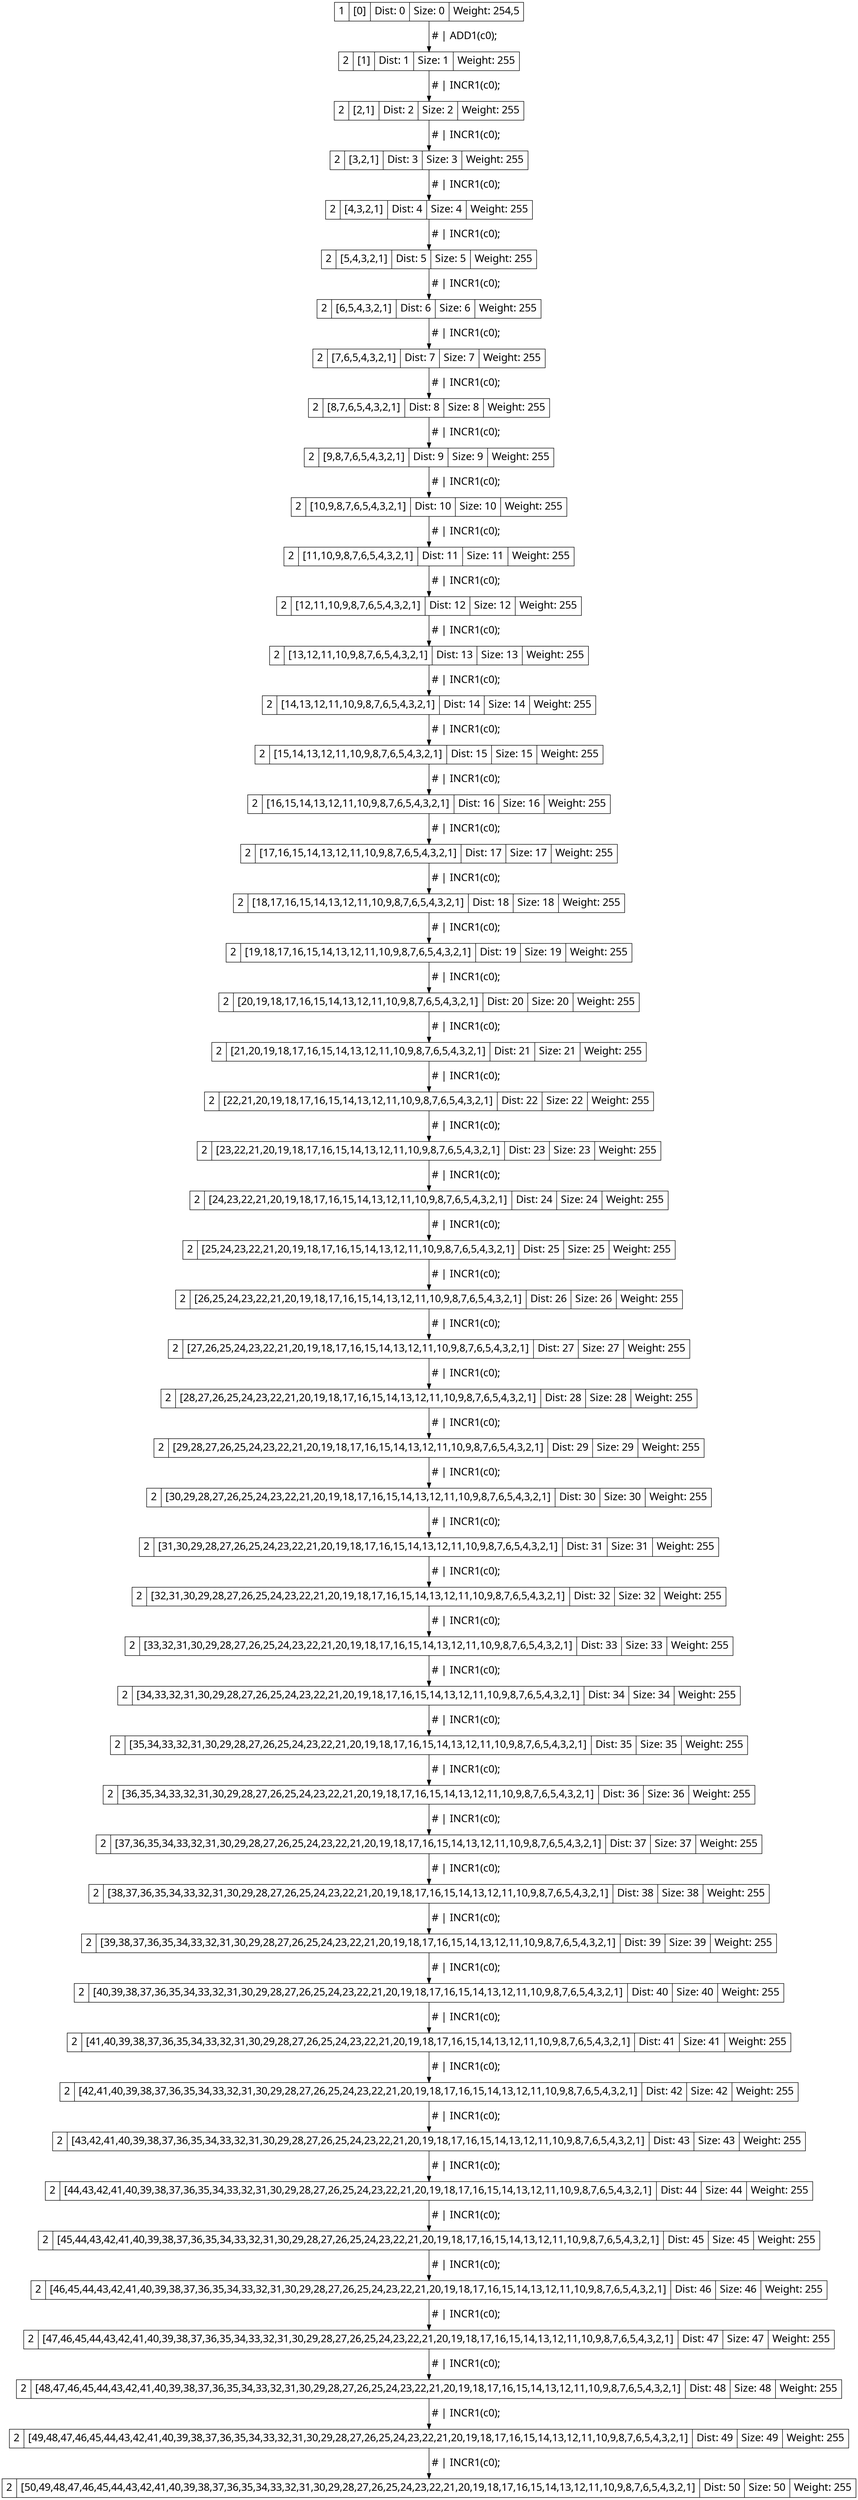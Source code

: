 digraph g{
node[shape=record fontname=Calibri fontsize = 20]
edge[fontname = Calibri fontsize = 20]
0->1[label=" # | ADD1(c0); "]
0[label="1 | [0] | Dist: 0 | Size: 0 | Weight: 254,5"]
1[label="2 | [1] | Dist: 1 | Size: 1 | Weight: 255"]
1->2[label=" # | INCR1(c0); "]
1[label="2 | [1] | Dist: 1 | Size: 1 | Weight: 255"]
2[label="2 | [2,1] | Dist: 2 | Size: 2 | Weight: 255"]
2->3[label=" # | INCR1(c0); "]
2[label="2 | [2,1] | Dist: 2 | Size: 2 | Weight: 255"]
3[label="2 | [3,2,1] | Dist: 3 | Size: 3 | Weight: 255"]
3->4[label=" # | INCR1(c0); "]
3[label="2 | [3,2,1] | Dist: 3 | Size: 3 | Weight: 255"]
4[label="2 | [4,3,2,1] | Dist: 4 | Size: 4 | Weight: 255"]
4->5[label=" # | INCR1(c0); "]
4[label="2 | [4,3,2,1] | Dist: 4 | Size: 4 | Weight: 255"]
5[label="2 | [5,4,3,2,1] | Dist: 5 | Size: 5 | Weight: 255"]
5->6[label=" # | INCR1(c0); "]
5[label="2 | [5,4,3,2,1] | Dist: 5 | Size: 5 | Weight: 255"]
6[label="2 | [6,5,4,3,2,1] | Dist: 6 | Size: 6 | Weight: 255"]
6->7[label=" # | INCR1(c0); "]
6[label="2 | [6,5,4,3,2,1] | Dist: 6 | Size: 6 | Weight: 255"]
7[label="2 | [7,6,5,4,3,2,1] | Dist: 7 | Size: 7 | Weight: 255"]
7->8[label=" # | INCR1(c0); "]
7[label="2 | [7,6,5,4,3,2,1] | Dist: 7 | Size: 7 | Weight: 255"]
8[label="2 | [8,7,6,5,4,3,2,1] | Dist: 8 | Size: 8 | Weight: 255"]
8->9[label=" # | INCR1(c0); "]
8[label="2 | [8,7,6,5,4,3,2,1] | Dist: 8 | Size: 8 | Weight: 255"]
9[label="2 | [9,8,7,6,5,4,3,2,1] | Dist: 9 | Size: 9 | Weight: 255"]
9->10[label=" # | INCR1(c0); "]
9[label="2 | [9,8,7,6,5,4,3,2,1] | Dist: 9 | Size: 9 | Weight: 255"]
10[label="2 | [10,9,8,7,6,5,4,3,2,1] | Dist: 10 | Size: 10 | Weight: 255"]
10->11[label=" # | INCR1(c0); "]
10[label="2 | [10,9,8,7,6,5,4,3,2,1] | Dist: 10 | Size: 10 | Weight: 255"]
11[label="2 | [11,10,9,8,7,6,5,4,3,2,1] | Dist: 11 | Size: 11 | Weight: 255"]
11->12[label=" # | INCR1(c0); "]
11[label="2 | [11,10,9,8,7,6,5,4,3,2,1] | Dist: 11 | Size: 11 | Weight: 255"]
12[label="2 | [12,11,10,9,8,7,6,5,4,3,2,1] | Dist: 12 | Size: 12 | Weight: 255"]
12->13[label=" # | INCR1(c0); "]
12[label="2 | [12,11,10,9,8,7,6,5,4,3,2,1] | Dist: 12 | Size: 12 | Weight: 255"]
13[label="2 | [13,12,11,10,9,8,7,6,5,4,3,2,1] | Dist: 13 | Size: 13 | Weight: 255"]
13->14[label=" # | INCR1(c0); "]
13[label="2 | [13,12,11,10,9,8,7,6,5,4,3,2,1] | Dist: 13 | Size: 13 | Weight: 255"]
14[label="2 | [14,13,12,11,10,9,8,7,6,5,4,3,2,1] | Dist: 14 | Size: 14 | Weight: 255"]
14->15[label=" # | INCR1(c0); "]
14[label="2 | [14,13,12,11,10,9,8,7,6,5,4,3,2,1] | Dist: 14 | Size: 14 | Weight: 255"]
15[label="2 | [15,14,13,12,11,10,9,8,7,6,5,4,3,2,1] | Dist: 15 | Size: 15 | Weight: 255"]
15->16[label=" # | INCR1(c0); "]
15[label="2 | [15,14,13,12,11,10,9,8,7,6,5,4,3,2,1] | Dist: 15 | Size: 15 | Weight: 255"]
16[label="2 | [16,15,14,13,12,11,10,9,8,7,6,5,4,3,2,1] | Dist: 16 | Size: 16 | Weight: 255"]
16->17[label=" # | INCR1(c0); "]
16[label="2 | [16,15,14,13,12,11,10,9,8,7,6,5,4,3,2,1] | Dist: 16 | Size: 16 | Weight: 255"]
17[label="2 | [17,16,15,14,13,12,11,10,9,8,7,6,5,4,3,2,1] | Dist: 17 | Size: 17 | Weight: 255"]
17->18[label=" # | INCR1(c0); "]
17[label="2 | [17,16,15,14,13,12,11,10,9,8,7,6,5,4,3,2,1] | Dist: 17 | Size: 17 | Weight: 255"]
18[label="2 | [18,17,16,15,14,13,12,11,10,9,8,7,6,5,4,3,2,1] | Dist: 18 | Size: 18 | Weight: 255"]
18->19[label=" # | INCR1(c0); "]
18[label="2 | [18,17,16,15,14,13,12,11,10,9,8,7,6,5,4,3,2,1] | Dist: 18 | Size: 18 | Weight: 255"]
19[label="2 | [19,18,17,16,15,14,13,12,11,10,9,8,7,6,5,4,3,2,1] | Dist: 19 | Size: 19 | Weight: 255"]
19->20[label=" # | INCR1(c0); "]
19[label="2 | [19,18,17,16,15,14,13,12,11,10,9,8,7,6,5,4,3,2,1] | Dist: 19 | Size: 19 | Weight: 255"]
20[label="2 | [20,19,18,17,16,15,14,13,12,11,10,9,8,7,6,5,4,3,2,1] | Dist: 20 | Size: 20 | Weight: 255"]
20->21[label=" # | INCR1(c0); "]
20[label="2 | [20,19,18,17,16,15,14,13,12,11,10,9,8,7,6,5,4,3,2,1] | Dist: 20 | Size: 20 | Weight: 255"]
21[label="2 | [21,20,19,18,17,16,15,14,13,12,11,10,9,8,7,6,5,4,3,2,1] | Dist: 21 | Size: 21 | Weight: 255"]
21->22[label=" # | INCR1(c0); "]
21[label="2 | [21,20,19,18,17,16,15,14,13,12,11,10,9,8,7,6,5,4,3,2,1] | Dist: 21 | Size: 21 | Weight: 255"]
22[label="2 | [22,21,20,19,18,17,16,15,14,13,12,11,10,9,8,7,6,5,4,3,2,1] | Dist: 22 | Size: 22 | Weight: 255"]
22->23[label=" # | INCR1(c0); "]
22[label="2 | [22,21,20,19,18,17,16,15,14,13,12,11,10,9,8,7,6,5,4,3,2,1] | Dist: 22 | Size: 22 | Weight: 255"]
23[label="2 | [23,22,21,20,19,18,17,16,15,14,13,12,11,10,9,8,7,6,5,4,3,2,1] | Dist: 23 | Size: 23 | Weight: 255"]
23->24[label=" # | INCR1(c0); "]
23[label="2 | [23,22,21,20,19,18,17,16,15,14,13,12,11,10,9,8,7,6,5,4,3,2,1] | Dist: 23 | Size: 23 | Weight: 255"]
24[label="2 | [24,23,22,21,20,19,18,17,16,15,14,13,12,11,10,9,8,7,6,5,4,3,2,1] | Dist: 24 | Size: 24 | Weight: 255"]
24->25[label=" # | INCR1(c0); "]
24[label="2 | [24,23,22,21,20,19,18,17,16,15,14,13,12,11,10,9,8,7,6,5,4,3,2,1] | Dist: 24 | Size: 24 | Weight: 255"]
25[label="2 | [25,24,23,22,21,20,19,18,17,16,15,14,13,12,11,10,9,8,7,6,5,4,3,2,1] | Dist: 25 | Size: 25 | Weight: 255"]
25->26[label=" # | INCR1(c0); "]
25[label="2 | [25,24,23,22,21,20,19,18,17,16,15,14,13,12,11,10,9,8,7,6,5,4,3,2,1] | Dist: 25 | Size: 25 | Weight: 255"]
26[label="2 | [26,25,24,23,22,21,20,19,18,17,16,15,14,13,12,11,10,9,8,7,6,5,4,3,2,1] | Dist: 26 | Size: 26 | Weight: 255"]
26->27[label=" # | INCR1(c0); "]
26[label="2 | [26,25,24,23,22,21,20,19,18,17,16,15,14,13,12,11,10,9,8,7,6,5,4,3,2,1] | Dist: 26 | Size: 26 | Weight: 255"]
27[label="2 | [27,26,25,24,23,22,21,20,19,18,17,16,15,14,13,12,11,10,9,8,7,6,5,4,3,2,1] | Dist: 27 | Size: 27 | Weight: 255"]
27->28[label=" # | INCR1(c0); "]
27[label="2 | [27,26,25,24,23,22,21,20,19,18,17,16,15,14,13,12,11,10,9,8,7,6,5,4,3,2,1] | Dist: 27 | Size: 27 | Weight: 255"]
28[label="2 | [28,27,26,25,24,23,22,21,20,19,18,17,16,15,14,13,12,11,10,9,8,7,6,5,4,3,2,1] | Dist: 28 | Size: 28 | Weight: 255"]
28->29[label=" # | INCR1(c0); "]
28[label="2 | [28,27,26,25,24,23,22,21,20,19,18,17,16,15,14,13,12,11,10,9,8,7,6,5,4,3,2,1] | Dist: 28 | Size: 28 | Weight: 255"]
29[label="2 | [29,28,27,26,25,24,23,22,21,20,19,18,17,16,15,14,13,12,11,10,9,8,7,6,5,4,3,2,1] | Dist: 29 | Size: 29 | Weight: 255"]
29->30[label=" # | INCR1(c0); "]
29[label="2 | [29,28,27,26,25,24,23,22,21,20,19,18,17,16,15,14,13,12,11,10,9,8,7,6,5,4,3,2,1] | Dist: 29 | Size: 29 | Weight: 255"]
30[label="2 | [30,29,28,27,26,25,24,23,22,21,20,19,18,17,16,15,14,13,12,11,10,9,8,7,6,5,4,3,2,1] | Dist: 30 | Size: 30 | Weight: 255"]
30->31[label=" # | INCR1(c0); "]
30[label="2 | [30,29,28,27,26,25,24,23,22,21,20,19,18,17,16,15,14,13,12,11,10,9,8,7,6,5,4,3,2,1] | Dist: 30 | Size: 30 | Weight: 255"]
31[label="2 | [31,30,29,28,27,26,25,24,23,22,21,20,19,18,17,16,15,14,13,12,11,10,9,8,7,6,5,4,3,2,1] | Dist: 31 | Size: 31 | Weight: 255"]
31->32[label=" # | INCR1(c0); "]
31[label="2 | [31,30,29,28,27,26,25,24,23,22,21,20,19,18,17,16,15,14,13,12,11,10,9,8,7,6,5,4,3,2,1] | Dist: 31 | Size: 31 | Weight: 255"]
32[label="2 | [32,31,30,29,28,27,26,25,24,23,22,21,20,19,18,17,16,15,14,13,12,11,10,9,8,7,6,5,4,3,2,1] | Dist: 32 | Size: 32 | Weight: 255"]
32->33[label=" # | INCR1(c0); "]
32[label="2 | [32,31,30,29,28,27,26,25,24,23,22,21,20,19,18,17,16,15,14,13,12,11,10,9,8,7,6,5,4,3,2,1] | Dist: 32 | Size: 32 | Weight: 255"]
33[label="2 | [33,32,31,30,29,28,27,26,25,24,23,22,21,20,19,18,17,16,15,14,13,12,11,10,9,8,7,6,5,4,3,2,1] | Dist: 33 | Size: 33 | Weight: 255"]
33->34[label=" # | INCR1(c0); "]
33[label="2 | [33,32,31,30,29,28,27,26,25,24,23,22,21,20,19,18,17,16,15,14,13,12,11,10,9,8,7,6,5,4,3,2,1] | Dist: 33 | Size: 33 | Weight: 255"]
34[label="2 | [34,33,32,31,30,29,28,27,26,25,24,23,22,21,20,19,18,17,16,15,14,13,12,11,10,9,8,7,6,5,4,3,2,1] | Dist: 34 | Size: 34 | Weight: 255"]
34->35[label=" # | INCR1(c0); "]
34[label="2 | [34,33,32,31,30,29,28,27,26,25,24,23,22,21,20,19,18,17,16,15,14,13,12,11,10,9,8,7,6,5,4,3,2,1] | Dist: 34 | Size: 34 | Weight: 255"]
35[label="2 | [35,34,33,32,31,30,29,28,27,26,25,24,23,22,21,20,19,18,17,16,15,14,13,12,11,10,9,8,7,6,5,4,3,2,1] | Dist: 35 | Size: 35 | Weight: 255"]
35->36[label=" # | INCR1(c0); "]
35[label="2 | [35,34,33,32,31,30,29,28,27,26,25,24,23,22,21,20,19,18,17,16,15,14,13,12,11,10,9,8,7,6,5,4,3,2,1] | Dist: 35 | Size: 35 | Weight: 255"]
36[label="2 | [36,35,34,33,32,31,30,29,28,27,26,25,24,23,22,21,20,19,18,17,16,15,14,13,12,11,10,9,8,7,6,5,4,3,2,1] | Dist: 36 | Size: 36 | Weight: 255"]
36->37[label=" # | INCR1(c0); "]
36[label="2 | [36,35,34,33,32,31,30,29,28,27,26,25,24,23,22,21,20,19,18,17,16,15,14,13,12,11,10,9,8,7,6,5,4,3,2,1] | Dist: 36 | Size: 36 | Weight: 255"]
37[label="2 | [37,36,35,34,33,32,31,30,29,28,27,26,25,24,23,22,21,20,19,18,17,16,15,14,13,12,11,10,9,8,7,6,5,4,3,2,1] | Dist: 37 | Size: 37 | Weight: 255"]
37->38[label=" # | INCR1(c0); "]
37[label="2 | [37,36,35,34,33,32,31,30,29,28,27,26,25,24,23,22,21,20,19,18,17,16,15,14,13,12,11,10,9,8,7,6,5,4,3,2,1] | Dist: 37 | Size: 37 | Weight: 255"]
38[label="2 | [38,37,36,35,34,33,32,31,30,29,28,27,26,25,24,23,22,21,20,19,18,17,16,15,14,13,12,11,10,9,8,7,6,5,4,3,2,1] | Dist: 38 | Size: 38 | Weight: 255"]
38->39[label=" # | INCR1(c0); "]
38[label="2 | [38,37,36,35,34,33,32,31,30,29,28,27,26,25,24,23,22,21,20,19,18,17,16,15,14,13,12,11,10,9,8,7,6,5,4,3,2,1] | Dist: 38 | Size: 38 | Weight: 255"]
39[label="2 | [39,38,37,36,35,34,33,32,31,30,29,28,27,26,25,24,23,22,21,20,19,18,17,16,15,14,13,12,11,10,9,8,7,6,5,4,3,2,1] | Dist: 39 | Size: 39 | Weight: 255"]
39->40[label=" # | INCR1(c0); "]
39[label="2 | [39,38,37,36,35,34,33,32,31,30,29,28,27,26,25,24,23,22,21,20,19,18,17,16,15,14,13,12,11,10,9,8,7,6,5,4,3,2,1] | Dist: 39 | Size: 39 | Weight: 255"]
40[label="2 | [40,39,38,37,36,35,34,33,32,31,30,29,28,27,26,25,24,23,22,21,20,19,18,17,16,15,14,13,12,11,10,9,8,7,6,5,4,3,2,1] | Dist: 40 | Size: 40 | Weight: 255"]
40->41[label=" # | INCR1(c0); "]
40[label="2 | [40,39,38,37,36,35,34,33,32,31,30,29,28,27,26,25,24,23,22,21,20,19,18,17,16,15,14,13,12,11,10,9,8,7,6,5,4,3,2,1] | Dist: 40 | Size: 40 | Weight: 255"]
41[label="2 | [41,40,39,38,37,36,35,34,33,32,31,30,29,28,27,26,25,24,23,22,21,20,19,18,17,16,15,14,13,12,11,10,9,8,7,6,5,4,3,2,1] | Dist: 41 | Size: 41 | Weight: 255"]
41->42[label=" # | INCR1(c0); "]
41[label="2 | [41,40,39,38,37,36,35,34,33,32,31,30,29,28,27,26,25,24,23,22,21,20,19,18,17,16,15,14,13,12,11,10,9,8,7,6,5,4,3,2,1] | Dist: 41 | Size: 41 | Weight: 255"]
42[label="2 | [42,41,40,39,38,37,36,35,34,33,32,31,30,29,28,27,26,25,24,23,22,21,20,19,18,17,16,15,14,13,12,11,10,9,8,7,6,5,4,3,2,1] | Dist: 42 | Size: 42 | Weight: 255"]
42->43[label=" # | INCR1(c0); "]
42[label="2 | [42,41,40,39,38,37,36,35,34,33,32,31,30,29,28,27,26,25,24,23,22,21,20,19,18,17,16,15,14,13,12,11,10,9,8,7,6,5,4,3,2,1] | Dist: 42 | Size: 42 | Weight: 255"]
43[label="2 | [43,42,41,40,39,38,37,36,35,34,33,32,31,30,29,28,27,26,25,24,23,22,21,20,19,18,17,16,15,14,13,12,11,10,9,8,7,6,5,4,3,2,1] | Dist: 43 | Size: 43 | Weight: 255"]
43->44[label=" # | INCR1(c0); "]
43[label="2 | [43,42,41,40,39,38,37,36,35,34,33,32,31,30,29,28,27,26,25,24,23,22,21,20,19,18,17,16,15,14,13,12,11,10,9,8,7,6,5,4,3,2,1] | Dist: 43 | Size: 43 | Weight: 255"]
44[label="2 | [44,43,42,41,40,39,38,37,36,35,34,33,32,31,30,29,28,27,26,25,24,23,22,21,20,19,18,17,16,15,14,13,12,11,10,9,8,7,6,5,4,3,2,1] | Dist: 44 | Size: 44 | Weight: 255"]
44->45[label=" # | INCR1(c0); "]
44[label="2 | [44,43,42,41,40,39,38,37,36,35,34,33,32,31,30,29,28,27,26,25,24,23,22,21,20,19,18,17,16,15,14,13,12,11,10,9,8,7,6,5,4,3,2,1] | Dist: 44 | Size: 44 | Weight: 255"]
45[label="2 | [45,44,43,42,41,40,39,38,37,36,35,34,33,32,31,30,29,28,27,26,25,24,23,22,21,20,19,18,17,16,15,14,13,12,11,10,9,8,7,6,5,4,3,2,1] | Dist: 45 | Size: 45 | Weight: 255"]
45->46[label=" # | INCR1(c0); "]
45[label="2 | [45,44,43,42,41,40,39,38,37,36,35,34,33,32,31,30,29,28,27,26,25,24,23,22,21,20,19,18,17,16,15,14,13,12,11,10,9,8,7,6,5,4,3,2,1] | Dist: 45 | Size: 45 | Weight: 255"]
46[label="2 | [46,45,44,43,42,41,40,39,38,37,36,35,34,33,32,31,30,29,28,27,26,25,24,23,22,21,20,19,18,17,16,15,14,13,12,11,10,9,8,7,6,5,4,3,2,1] | Dist: 46 | Size: 46 | Weight: 255"]
46->47[label=" # | INCR1(c0); "]
46[label="2 | [46,45,44,43,42,41,40,39,38,37,36,35,34,33,32,31,30,29,28,27,26,25,24,23,22,21,20,19,18,17,16,15,14,13,12,11,10,9,8,7,6,5,4,3,2,1] | Dist: 46 | Size: 46 | Weight: 255"]
47[label="2 | [47,46,45,44,43,42,41,40,39,38,37,36,35,34,33,32,31,30,29,28,27,26,25,24,23,22,21,20,19,18,17,16,15,14,13,12,11,10,9,8,7,6,5,4,3,2,1] | Dist: 47 | Size: 47 | Weight: 255"]
47->48[label=" # | INCR1(c0); "]
47[label="2 | [47,46,45,44,43,42,41,40,39,38,37,36,35,34,33,32,31,30,29,28,27,26,25,24,23,22,21,20,19,18,17,16,15,14,13,12,11,10,9,8,7,6,5,4,3,2,1] | Dist: 47 | Size: 47 | Weight: 255"]
48[label="2 | [48,47,46,45,44,43,42,41,40,39,38,37,36,35,34,33,32,31,30,29,28,27,26,25,24,23,22,21,20,19,18,17,16,15,14,13,12,11,10,9,8,7,6,5,4,3,2,1] | Dist: 48 | Size: 48 | Weight: 255"]
48->49[label=" # | INCR1(c0); "]
48[label="2 | [48,47,46,45,44,43,42,41,40,39,38,37,36,35,34,33,32,31,30,29,28,27,26,25,24,23,22,21,20,19,18,17,16,15,14,13,12,11,10,9,8,7,6,5,4,3,2,1] | Dist: 48 | Size: 48 | Weight: 255"]
49[label="2 | [49,48,47,46,45,44,43,42,41,40,39,38,37,36,35,34,33,32,31,30,29,28,27,26,25,24,23,22,21,20,19,18,17,16,15,14,13,12,11,10,9,8,7,6,5,4,3,2,1] | Dist: 49 | Size: 49 | Weight: 255"]
49->50[label=" # | INCR1(c0); "]
49[label="2 | [49,48,47,46,45,44,43,42,41,40,39,38,37,36,35,34,33,32,31,30,29,28,27,26,25,24,23,22,21,20,19,18,17,16,15,14,13,12,11,10,9,8,7,6,5,4,3,2,1] | Dist: 49 | Size: 49 | Weight: 255"]
50[label="2 | [50,49,48,47,46,45,44,43,42,41,40,39,38,37,36,35,34,33,32,31,30,29,28,27,26,25,24,23,22,21,20,19,18,17,16,15,14,13,12,11,10,9,8,7,6,5,4,3,2,1] | Dist: 50 | Size: 50 | Weight: 255"]}
